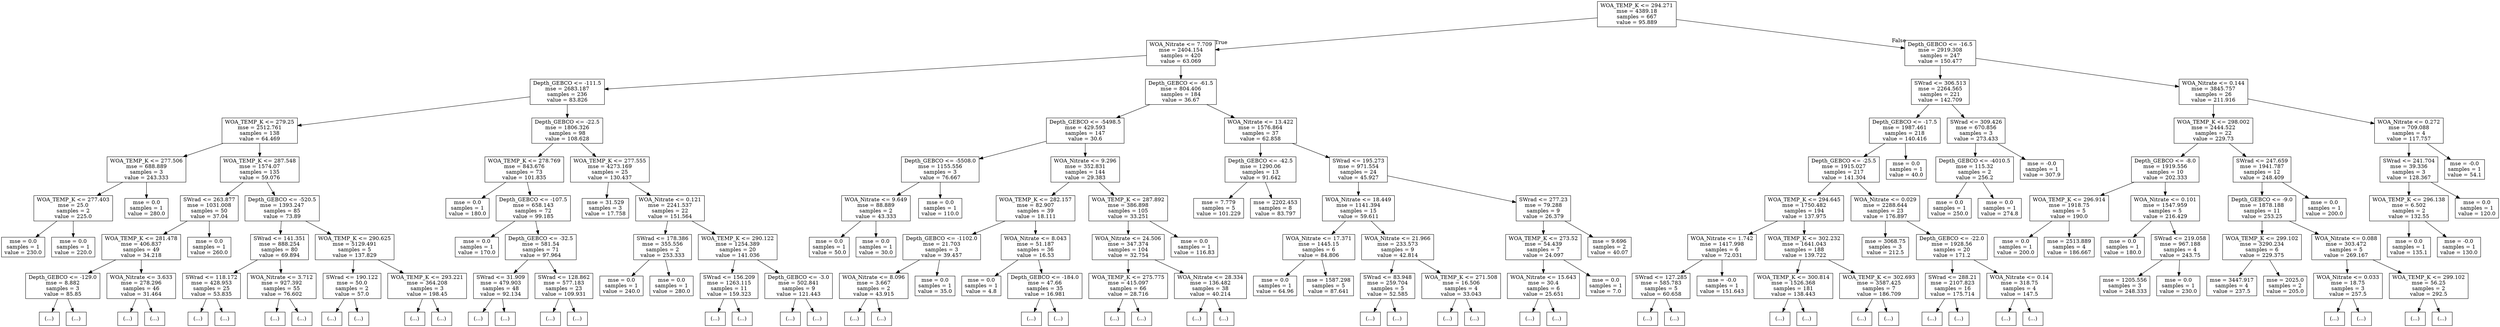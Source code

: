 digraph Tree {
node [shape=box] ;
0 [label="WOA_TEMP_K <= 294.271\nmse = 4389.18\nsamples = 667\nvalue = 95.889"] ;
1 [label="WOA_Nitrate <= 7.709\nmse = 2404.154\nsamples = 420\nvalue = 63.069"] ;
0 -> 1 [labeldistance=2.5, labelangle=45, headlabel="True"] ;
2 [label="Depth_GEBCO <= -111.5\nmse = 2683.187\nsamples = 236\nvalue = 83.826"] ;
1 -> 2 ;
3 [label="WOA_TEMP_K <= 279.25\nmse = 2512.761\nsamples = 138\nvalue = 64.469"] ;
2 -> 3 ;
4 [label="WOA_TEMP_K <= 277.506\nmse = 688.889\nsamples = 3\nvalue = 243.333"] ;
3 -> 4 ;
5 [label="WOA_TEMP_K <= 277.403\nmse = 25.0\nsamples = 2\nvalue = 225.0"] ;
4 -> 5 ;
6 [label="mse = 0.0\nsamples = 1\nvalue = 230.0"] ;
5 -> 6 ;
7 [label="mse = 0.0\nsamples = 1\nvalue = 220.0"] ;
5 -> 7 ;
8 [label="mse = 0.0\nsamples = 1\nvalue = 280.0"] ;
4 -> 8 ;
9 [label="WOA_TEMP_K <= 287.548\nmse = 1574.07\nsamples = 135\nvalue = 59.076"] ;
3 -> 9 ;
10 [label="SWrad <= 263.877\nmse = 1031.008\nsamples = 50\nvalue = 37.04"] ;
9 -> 10 ;
11 [label="WOA_TEMP_K <= 281.478\nmse = 406.837\nsamples = 49\nvalue = 34.218"] ;
10 -> 11 ;
12 [label="Depth_GEBCO <= -129.0\nmse = 8.882\nsamples = 3\nvalue = 85.85"] ;
11 -> 12 ;
13 [label="(...)"] ;
12 -> 13 ;
16 [label="(...)"] ;
12 -> 16 ;
17 [label="WOA_Nitrate <= 3.633\nmse = 278.296\nsamples = 46\nvalue = 31.464"] ;
11 -> 17 ;
18 [label="(...)"] ;
17 -> 18 ;
59 [label="(...)"] ;
17 -> 59 ;
78 [label="mse = 0.0\nsamples = 1\nvalue = 260.0"] ;
10 -> 78 ;
79 [label="Depth_GEBCO <= -520.5\nmse = 1393.247\nsamples = 85\nvalue = 73.89"] ;
9 -> 79 ;
80 [label="SWrad <= 141.351\nmse = 888.254\nsamples = 80\nvalue = 69.894"] ;
79 -> 80 ;
81 [label="SWrad <= 118.172\nmse = 428.953\nsamples = 25\nvalue = 53.835"] ;
80 -> 81 ;
82 [label="(...)"] ;
81 -> 82 ;
117 [label="(...)"] ;
81 -> 117 ;
126 [label="WOA_Nitrate <= 3.712\nmse = 927.392\nsamples = 55\nvalue = 76.602"] ;
80 -> 126 ;
127 [label="(...)"] ;
126 -> 127 ;
210 [label="(...)"] ;
126 -> 210 ;
215 [label="WOA_TEMP_K <= 290.625\nmse = 5129.491\nsamples = 5\nvalue = 137.829"] ;
79 -> 215 ;
216 [label="SWrad <= 190.122\nmse = 50.0\nsamples = 2\nvalue = 57.0"] ;
215 -> 216 ;
217 [label="(...)"] ;
216 -> 217 ;
218 [label="(...)"] ;
216 -> 218 ;
219 [label="WOA_TEMP_K <= 293.221\nmse = 364.208\nsamples = 3\nvalue = 198.45"] ;
215 -> 219 ;
220 [label="(...)"] ;
219 -> 220 ;
223 [label="(...)"] ;
219 -> 223 ;
224 [label="Depth_GEBCO <= -22.5\nmse = 1806.326\nsamples = 98\nvalue = 108.628"] ;
2 -> 224 ;
225 [label="WOA_TEMP_K <= 278.769\nmse = 843.676\nsamples = 73\nvalue = 101.835"] ;
224 -> 225 ;
226 [label="mse = 0.0\nsamples = 1\nvalue = 180.0"] ;
225 -> 226 ;
227 [label="Depth_GEBCO <= -107.5\nmse = 658.143\nsamples = 72\nvalue = 99.185"] ;
225 -> 227 ;
228 [label="mse = 0.0\nsamples = 1\nvalue = 170.0"] ;
227 -> 228 ;
229 [label="Depth_GEBCO <= -32.5\nmse = 581.54\nsamples = 71\nvalue = 97.964"] ;
227 -> 229 ;
230 [label="SWrad <= 31.909\nmse = 479.903\nsamples = 48\nvalue = 92.134"] ;
229 -> 230 ;
231 [label="(...)"] ;
230 -> 231 ;
232 [label="(...)"] ;
230 -> 232 ;
309 [label="SWrad <= 128.862\nmse = 577.183\nsamples = 23\nvalue = 109.931"] ;
229 -> 309 ;
310 [label="(...)"] ;
309 -> 310 ;
321 [label="(...)"] ;
309 -> 321 ;
340 [label="WOA_TEMP_K <= 277.555\nmse = 4273.169\nsamples = 25\nvalue = 130.437"] ;
224 -> 340 ;
341 [label="mse = 31.529\nsamples = 3\nvalue = 17.758"] ;
340 -> 341 ;
342 [label="WOA_Nitrate <= 0.121\nmse = 2241.537\nsamples = 22\nvalue = 151.564"] ;
340 -> 342 ;
343 [label="SWrad <= 178.386\nmse = 355.556\nsamples = 2\nvalue = 253.333"] ;
342 -> 343 ;
344 [label="mse = 0.0\nsamples = 1\nvalue = 240.0"] ;
343 -> 344 ;
345 [label="mse = 0.0\nsamples = 1\nvalue = 280.0"] ;
343 -> 345 ;
346 [label="WOA_TEMP_K <= 290.122\nmse = 1254.389\nsamples = 20\nvalue = 141.036"] ;
342 -> 346 ;
347 [label="SWrad <= 156.209\nmse = 1263.115\nsamples = 11\nvalue = 159.323"] ;
346 -> 347 ;
348 [label="(...)"] ;
347 -> 348 ;
357 [label="(...)"] ;
347 -> 357 ;
366 [label="Depth_GEBCO <= -3.0\nmse = 502.841\nsamples = 9\nvalue = 121.443"] ;
346 -> 366 ;
367 [label="(...)"] ;
366 -> 367 ;
380 [label="(...)"] ;
366 -> 380 ;
383 [label="Depth_GEBCO <= -61.5\nmse = 804.406\nsamples = 184\nvalue = 36.67"] ;
1 -> 383 ;
384 [label="Depth_GEBCO <= -5498.5\nmse = 429.593\nsamples = 147\nvalue = 30.6"] ;
383 -> 384 ;
385 [label="Depth_GEBCO <= -5508.0\nmse = 1155.556\nsamples = 3\nvalue = 76.667"] ;
384 -> 385 ;
386 [label="WOA_Nitrate <= 9.649\nmse = 88.889\nsamples = 2\nvalue = 43.333"] ;
385 -> 386 ;
387 [label="mse = 0.0\nsamples = 1\nvalue = 50.0"] ;
386 -> 387 ;
388 [label="mse = 0.0\nsamples = 1\nvalue = 30.0"] ;
386 -> 388 ;
389 [label="mse = 0.0\nsamples = 1\nvalue = 110.0"] ;
385 -> 389 ;
390 [label="WOA_Nitrate <= 9.296\nmse = 352.831\nsamples = 144\nvalue = 29.383"] ;
384 -> 390 ;
391 [label="WOA_TEMP_K <= 282.157\nmse = 82.907\nsamples = 39\nvalue = 18.111"] ;
390 -> 391 ;
392 [label="Depth_GEBCO <= -1102.0\nmse = 21.703\nsamples = 3\nvalue = 39.457"] ;
391 -> 392 ;
393 [label="WOA_Nitrate <= 8.096\nmse = 3.667\nsamples = 2\nvalue = 43.915"] ;
392 -> 393 ;
394 [label="(...)"] ;
393 -> 394 ;
395 [label="(...)"] ;
393 -> 395 ;
396 [label="mse = 0.0\nsamples = 1\nvalue = 35.0"] ;
392 -> 396 ;
397 [label="WOA_Nitrate <= 8.043\nmse = 51.187\nsamples = 36\nvalue = 16.53"] ;
391 -> 397 ;
398 [label="mse = 0.0\nsamples = 1\nvalue = 4.8"] ;
397 -> 398 ;
399 [label="Depth_GEBCO <= -184.0\nmse = 47.66\nsamples = 35\nvalue = 16.981"] ;
397 -> 399 ;
400 [label="(...)"] ;
399 -> 400 ;
417 [label="(...)"] ;
399 -> 417 ;
418 [label="WOA_TEMP_K <= 287.892\nmse = 386.898\nsamples = 105\nvalue = 33.251"] ;
390 -> 418 ;
419 [label="WOA_Nitrate <= 24.506\nmse = 347.374\nsamples = 104\nvalue = 32.754"] ;
418 -> 419 ;
420 [label="WOA_TEMP_K <= 275.775\nmse = 415.097\nsamples = 66\nvalue = 28.716"] ;
419 -> 420 ;
421 [label="(...)"] ;
420 -> 421 ;
484 [label="(...)"] ;
420 -> 484 ;
545 [label="WOA_Nitrate <= 28.334\nmse = 136.482\nsamples = 38\nvalue = 40.214"] ;
419 -> 545 ;
546 [label="(...)"] ;
545 -> 546 ;
607 [label="(...)"] ;
545 -> 607 ;
612 [label="mse = 0.0\nsamples = 1\nvalue = 116.83"] ;
418 -> 612 ;
613 [label="WOA_Nitrate <= 13.422\nmse = 1576.864\nsamples = 37\nvalue = 62.858"] ;
383 -> 613 ;
614 [label="Depth_GEBCO <= -42.5\nmse = 1290.06\nsamples = 13\nvalue = 91.642"] ;
613 -> 614 ;
615 [label="mse = 7.779\nsamples = 5\nvalue = 101.229"] ;
614 -> 615 ;
616 [label="mse = 2202.453\nsamples = 8\nvalue = 83.797"] ;
614 -> 616 ;
617 [label="SWrad <= 195.273\nmse = 971.554\nsamples = 24\nvalue = 45.927"] ;
613 -> 617 ;
618 [label="WOA_Nitrate <= 18.449\nmse = 1141.394\nsamples = 15\nvalue = 59.611"] ;
617 -> 618 ;
619 [label="WOA_Nitrate <= 17.371\nmse = 1445.15\nsamples = 6\nvalue = 84.806"] ;
618 -> 619 ;
620 [label="mse = 0.0\nsamples = 1\nvalue = 64.96"] ;
619 -> 620 ;
621 [label="mse = 1587.298\nsamples = 5\nvalue = 87.641"] ;
619 -> 621 ;
622 [label="WOA_Nitrate <= 21.966\nmse = 233.573\nsamples = 9\nvalue = 42.814"] ;
618 -> 622 ;
623 [label="SWrad <= 83.948\nmse = 259.704\nsamples = 5\nvalue = 52.585"] ;
622 -> 623 ;
624 [label="(...)"] ;
623 -> 624 ;
625 [label="(...)"] ;
623 -> 625 ;
626 [label="WOA_TEMP_K <= 271.508\nmse = 16.506\nsamples = 4\nvalue = 33.043"] ;
622 -> 626 ;
627 [label="(...)"] ;
626 -> 627 ;
628 [label="(...)"] ;
626 -> 628 ;
631 [label="SWrad <= 277.23\nmse = 79.288\nsamples = 9\nvalue = 26.379"] ;
617 -> 631 ;
632 [label="WOA_TEMP_K <= 273.52\nmse = 54.439\nsamples = 7\nvalue = 24.097"] ;
631 -> 632 ;
633 [label="WOA_Nitrate <= 15.643\nmse = 30.4\nsamples = 6\nvalue = 25.651"] ;
632 -> 633 ;
634 [label="(...)"] ;
633 -> 634 ;
635 [label="(...)"] ;
633 -> 635 ;
636 [label="mse = 0.0\nsamples = 1\nvalue = 7.0"] ;
632 -> 636 ;
637 [label="mse = 9.696\nsamples = 2\nvalue = 40.07"] ;
631 -> 637 ;
638 [label="Depth_GEBCO <= -16.5\nmse = 2919.308\nsamples = 247\nvalue = 150.477"] ;
0 -> 638 [labeldistance=2.5, labelangle=-45, headlabel="False"] ;
639 [label="SWrad <= 306.513\nmse = 2264.565\nsamples = 221\nvalue = 142.709"] ;
638 -> 639 ;
640 [label="Depth_GEBCO <= -17.5\nmse = 1987.461\nsamples = 218\nvalue = 140.416"] ;
639 -> 640 ;
641 [label="Depth_GEBCO <= -25.5\nmse = 1915.027\nsamples = 217\nvalue = 141.304"] ;
640 -> 641 ;
642 [label="WOA_TEMP_K <= 294.645\nmse = 1750.482\nsamples = 194\nvalue = 137.975"] ;
641 -> 642 ;
643 [label="WOA_Nitrate <= 1.742\nmse = 1417.998\nsamples = 6\nvalue = 72.031"] ;
642 -> 643 ;
644 [label="SWrad <= 127.285\nmse = 585.783\nsamples = 5\nvalue = 60.658"] ;
643 -> 644 ;
645 [label="(...)"] ;
644 -> 645 ;
646 [label="(...)"] ;
644 -> 646 ;
651 [label="mse = -0.0\nsamples = 1\nvalue = 151.643"] ;
643 -> 651 ;
652 [label="WOA_TEMP_K <= 302.232\nmse = 1641.043\nsamples = 188\nvalue = 139.722"] ;
642 -> 652 ;
653 [label="WOA_TEMP_K <= 300.814\nmse = 1526.368\nsamples = 181\nvalue = 138.443"] ;
652 -> 653 ;
654 [label="(...)"] ;
653 -> 654 ;
911 [label="(...)"] ;
653 -> 911 ;
958 [label="WOA_TEMP_K <= 302.693\nmse = 3587.425\nsamples = 7\nvalue = 186.709"] ;
652 -> 958 ;
959 [label="(...)"] ;
958 -> 959 ;
966 [label="(...)"] ;
958 -> 966 ;
969 [label="WOA_Nitrate <= 0.029\nmse = 2288.644\nsamples = 23\nvalue = 176.897"] ;
641 -> 969 ;
970 [label="mse = 3068.75\nsamples = 3\nvalue = 212.5"] ;
969 -> 970 ;
971 [label="Depth_GEBCO <= -22.0\nmse = 1928.56\nsamples = 20\nvalue = 171.2"] ;
969 -> 971 ;
972 [label="SWrad <= 288.21\nmse = 2107.823\nsamples = 16\nvalue = 175.714"] ;
971 -> 972 ;
973 [label="(...)"] ;
972 -> 973 ;
984 [label="(...)"] ;
972 -> 984 ;
985 [label="WOA_Nitrate <= 0.14\nmse = 318.75\nsamples = 4\nvalue = 147.5"] ;
971 -> 985 ;
986 [label="(...)"] ;
985 -> 986 ;
989 [label="(...)"] ;
985 -> 989 ;
990 [label="mse = 0.0\nsamples = 1\nvalue = 40.0"] ;
640 -> 990 ;
991 [label="SWrad <= 309.426\nmse = 670.856\nsamples = 3\nvalue = 273.433"] ;
639 -> 991 ;
992 [label="Depth_GEBCO <= -4010.5\nmse = 115.32\nsamples = 2\nvalue = 256.2"] ;
991 -> 992 ;
993 [label="mse = 0.0\nsamples = 1\nvalue = 250.0"] ;
992 -> 993 ;
994 [label="mse = 0.0\nsamples = 1\nvalue = 274.8"] ;
992 -> 994 ;
995 [label="mse = -0.0\nsamples = 1\nvalue = 307.9"] ;
991 -> 995 ;
996 [label="WOA_Nitrate <= 0.144\nmse = 3845.757\nsamples = 26\nvalue = 211.916"] ;
638 -> 996 ;
997 [label="WOA_TEMP_K <= 298.002\nmse = 2444.522\nsamples = 22\nvalue = 229.73"] ;
996 -> 997 ;
998 [label="Depth_GEBCO <= -8.0\nmse = 1919.556\nsamples = 10\nvalue = 202.333"] ;
997 -> 998 ;
999 [label="WOA_TEMP_K <= 296.914\nmse = 1918.75\nsamples = 5\nvalue = 190.0"] ;
998 -> 999 ;
1000 [label="mse = 0.0\nsamples = 1\nvalue = 200.0"] ;
999 -> 1000 ;
1001 [label="mse = 2513.889\nsamples = 4\nvalue = 186.667"] ;
999 -> 1001 ;
1002 [label="WOA_Nitrate <= 0.101\nmse = 1547.959\nsamples = 5\nvalue = 216.429"] ;
998 -> 1002 ;
1003 [label="mse = 0.0\nsamples = 1\nvalue = 180.0"] ;
1002 -> 1003 ;
1004 [label="SWrad <= 219.058\nmse = 967.188\nsamples = 4\nvalue = 243.75"] ;
1002 -> 1004 ;
1005 [label="mse = 1205.556\nsamples = 3\nvalue = 248.333"] ;
1004 -> 1005 ;
1006 [label="mse = 0.0\nsamples = 1\nvalue = 230.0"] ;
1004 -> 1006 ;
1007 [label="SWrad <= 247.659\nmse = 1941.787\nsamples = 12\nvalue = 248.409"] ;
997 -> 1007 ;
1008 [label="Depth_GEBCO <= -9.0\nmse = 1878.188\nsamples = 11\nvalue = 253.25"] ;
1007 -> 1008 ;
1009 [label="WOA_TEMP_K <= 299.102\nmse = 3290.234\nsamples = 6\nvalue = 229.375"] ;
1008 -> 1009 ;
1010 [label="mse = 3447.917\nsamples = 4\nvalue = 237.5"] ;
1009 -> 1010 ;
1011 [label="mse = 2025.0\nsamples = 2\nvalue = 205.0"] ;
1009 -> 1011 ;
1012 [label="WOA_Nitrate <= 0.088\nmse = 303.472\nsamples = 5\nvalue = 269.167"] ;
1008 -> 1012 ;
1013 [label="WOA_Nitrate <= 0.033\nmse = 18.75\nsamples = 3\nvalue = 257.5"] ;
1012 -> 1013 ;
1014 [label="(...)"] ;
1013 -> 1014 ;
1015 [label="(...)"] ;
1013 -> 1015 ;
1016 [label="WOA_TEMP_K <= 299.102\nmse = 56.25\nsamples = 2\nvalue = 292.5"] ;
1012 -> 1016 ;
1017 [label="(...)"] ;
1016 -> 1017 ;
1018 [label="(...)"] ;
1016 -> 1018 ;
1019 [label="mse = 0.0\nsamples = 1\nvalue = 200.0"] ;
1007 -> 1019 ;
1020 [label="WOA_Nitrate <= 0.272\nmse = 709.088\nsamples = 4\nvalue = 117.757"] ;
996 -> 1020 ;
1021 [label="SWrad <= 241.704\nmse = 39.336\nsamples = 3\nvalue = 128.367"] ;
1020 -> 1021 ;
1022 [label="WOA_TEMP_K <= 296.138\nmse = 6.502\nsamples = 2\nvalue = 132.55"] ;
1021 -> 1022 ;
1023 [label="mse = 0.0\nsamples = 1\nvalue = 135.1"] ;
1022 -> 1023 ;
1024 [label="mse = -0.0\nsamples = 1\nvalue = 130.0"] ;
1022 -> 1024 ;
1025 [label="mse = 0.0\nsamples = 1\nvalue = 120.0"] ;
1021 -> 1025 ;
1026 [label="mse = -0.0\nsamples = 1\nvalue = 54.1"] ;
1020 -> 1026 ;
}
